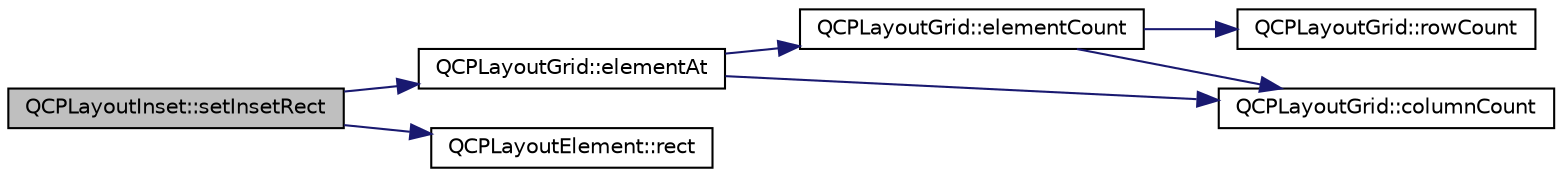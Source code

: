digraph "QCPLayoutInset::setInsetRect"
{
  edge [fontname="Helvetica",fontsize="10",labelfontname="Helvetica",labelfontsize="10"];
  node [fontname="Helvetica",fontsize="10",shape=record];
  rankdir="LR";
  Node63 [label="QCPLayoutInset::setInsetRect",height=0.2,width=0.4,color="black", fillcolor="grey75", style="filled", fontcolor="black"];
  Node63 -> Node64 [color="midnightblue",fontsize="10",style="solid",fontname="Helvetica"];
  Node64 [label="QCPLayoutGrid::elementAt",height=0.2,width=0.4,color="black", fillcolor="white", style="filled",URL="$df/dd4/class_q_c_p_layout_grid.html#a97672ecc379cb3a09639926ba9980297"];
  Node64 -> Node65 [color="midnightblue",fontsize="10",style="solid",fontname="Helvetica"];
  Node65 [label="QCPLayoutGrid::elementCount",height=0.2,width=0.4,color="black", fillcolor="white", style="filled",URL="$df/dd4/class_q_c_p_layout_grid.html#a77f194843d037e0da6d5f3170acdf3a2"];
  Node65 -> Node66 [color="midnightblue",fontsize="10",style="solid",fontname="Helvetica"];
  Node66 [label="QCPLayoutGrid::rowCount",height=0.2,width=0.4,color="black", fillcolor="white", style="filled",URL="$df/dd4/class_q_c_p_layout_grid.html#a19c66fd76cbce58a8e94f33797e0c0aa"];
  Node65 -> Node67 [color="midnightblue",fontsize="10",style="solid",fontname="Helvetica"];
  Node67 [label="QCPLayoutGrid::columnCount",height=0.2,width=0.4,color="black", fillcolor="white", style="filled",URL="$df/dd4/class_q_c_p_layout_grid.html#a1a2962cbf45011405b64b913afa8e7a2"];
  Node64 -> Node67 [color="midnightblue",fontsize="10",style="solid",fontname="Helvetica"];
  Node63 -> Node68 [color="midnightblue",fontsize="10",style="solid",fontname="Helvetica"];
  Node68 [label="QCPLayoutElement::rect",height=0.2,width=0.4,color="black", fillcolor="white", style="filled",URL="$d5/db3/class_q_c_p_layout_element.html#a208effccfe2cca4a0eaf9393e60f2dd4"];
}
